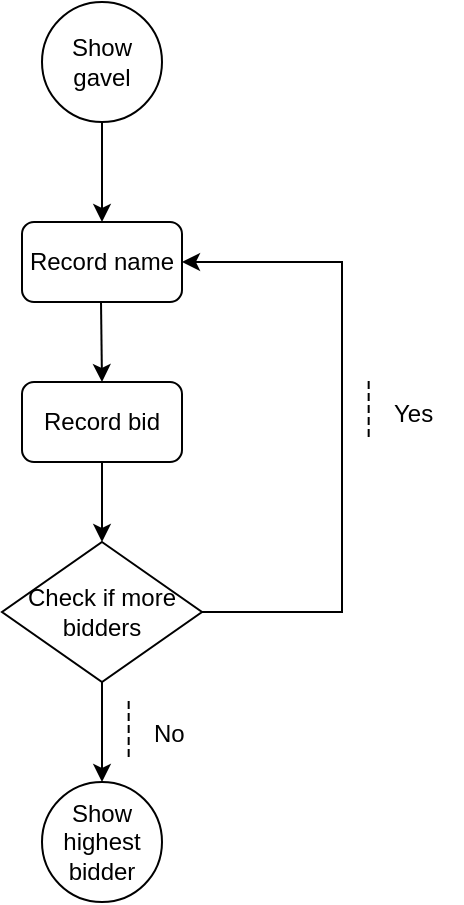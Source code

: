 <mxfile version="21.0.2" type="github"><diagram name="Page-1" id="qmtvYYcN2Ku4dIguFT70"><mxGraphModel dx="1434" dy="795" grid="1" gridSize="10" guides="1" tooltips="1" connect="1" arrows="1" fold="1" page="1" pageScale="1" pageWidth="850" pageHeight="1100" math="0" shadow="0"><root><mxCell id="0"/><mxCell id="1" parent="0"/><mxCell id="QlyDnD3zuDR9g7CNIjCK-1" value="Show gavel" style="ellipse;whiteSpace=wrap;html=1;aspect=fixed;" vertex="1" parent="1"><mxGeometry x="370" y="10" width="60" height="60" as="geometry"/></mxCell><mxCell id="QlyDnD3zuDR9g7CNIjCK-4" value="Record name" style="rounded=1;whiteSpace=wrap;html=1;" vertex="1" parent="1"><mxGeometry x="360" y="120" width="80" height="40" as="geometry"/></mxCell><mxCell id="QlyDnD3zuDR9g7CNIjCK-6" value="" style="endArrow=classic;html=1;rounded=0;exitX=0.5;exitY=1;exitDx=0;exitDy=0;entryX=0.5;entryY=0;entryDx=0;entryDy=0;" edge="1" parent="1" source="QlyDnD3zuDR9g7CNIjCK-1" target="QlyDnD3zuDR9g7CNIjCK-4"><mxGeometry width="50" height="50" relative="1" as="geometry"><mxPoint x="400" y="430" as="sourcePoint"/><mxPoint x="450" y="380" as="targetPoint"/></mxGeometry></mxCell><mxCell id="QlyDnD3zuDR9g7CNIjCK-8" value="Record bid" style="rounded=1;whiteSpace=wrap;html=1;" vertex="1" parent="1"><mxGeometry x="360" y="200" width="80" height="40" as="geometry"/></mxCell><mxCell id="QlyDnD3zuDR9g7CNIjCK-9" value="" style="endArrow=classic;html=1;rounded=0;exitX=0.5;exitY=1;exitDx=0;exitDy=0;" edge="1" parent="1"><mxGeometry width="50" height="50" relative="1" as="geometry"><mxPoint x="399.5" y="160" as="sourcePoint"/><mxPoint x="400" y="200" as="targetPoint"/></mxGeometry></mxCell><mxCell id="QlyDnD3zuDR9g7CNIjCK-12" value="Check if more bidders" style="rhombus;whiteSpace=wrap;html=1;" vertex="1" parent="1"><mxGeometry x="350" y="280" width="100" height="70" as="geometry"/></mxCell><mxCell id="QlyDnD3zuDR9g7CNIjCK-15" value="" style="endArrow=classic;html=1;rounded=0;exitX=0.5;exitY=1;exitDx=0;exitDy=0;entryX=0.5;entryY=0;entryDx=0;entryDy=0;" edge="1" parent="1" source="QlyDnD3zuDR9g7CNIjCK-8" target="QlyDnD3zuDR9g7CNIjCK-12"><mxGeometry width="50" height="50" relative="1" as="geometry"><mxPoint x="440" y="270" as="sourcePoint"/><mxPoint x="510.711" y="220" as="targetPoint"/></mxGeometry></mxCell><mxCell id="QlyDnD3zuDR9g7CNIjCK-16" value="" style="endArrow=classic;html=1;rounded=0;exitX=1;exitY=0.5;exitDx=0;exitDy=0;entryX=1;entryY=0.5;entryDx=0;entryDy=0;" edge="1" parent="1" source="QlyDnD3zuDR9g7CNIjCK-12" target="QlyDnD3zuDR9g7CNIjCK-4"><mxGeometry width="50" height="50" relative="1" as="geometry"><mxPoint x="450" y="320" as="sourcePoint"/><mxPoint x="520" y="140" as="targetPoint"/><Array as="points"><mxPoint x="520" y="315"/><mxPoint x="520" y="140"/></Array></mxGeometry></mxCell><mxCell id="QlyDnD3zuDR9g7CNIjCK-20" value="Yes" style="shape=partialRectangle;fillColor=none;align=left;verticalAlign=middle;strokeColor=none;spacingLeft=34;rotatable=0;points=[[0,0.5],[1,0.5]];portConstraint=eastwest;dropTarget=0;" vertex="1" parent="1"><mxGeometry x="510" y="200" width="70" height="30" as="geometry"/></mxCell><mxCell id="QlyDnD3zuDR9g7CNIjCK-21" value="" style="shape=partialRectangle;top=0;left=0;bottom=0;fillColor=none;stokeWidth=1;dashed=1;align=left;verticalAlign=middle;spacingLeft=4;spacingRight=4;overflow=hidden;rotatable=0;points=[];portConstraint=eastwest;part=1;" vertex="1" connectable="0" parent="QlyDnD3zuDR9g7CNIjCK-20"><mxGeometry width="23.333" height="30" as="geometry"/></mxCell><mxCell id="QlyDnD3zuDR9g7CNIjCK-24" value="Show highest bidder" style="ellipse;whiteSpace=wrap;html=1;aspect=fixed;" vertex="1" parent="1"><mxGeometry x="370" y="400" width="60" height="60" as="geometry"/></mxCell><mxCell id="QlyDnD3zuDR9g7CNIjCK-25" value="" style="endArrow=classic;html=1;rounded=0;exitX=0.5;exitY=1;exitDx=0;exitDy=0;entryX=0.5;entryY=0;entryDx=0;entryDy=0;" edge="1" parent="1" source="QlyDnD3zuDR9g7CNIjCK-12" target="QlyDnD3zuDR9g7CNIjCK-24"><mxGeometry width="50" height="50" relative="1" as="geometry"><mxPoint x="480" y="390" as="sourcePoint"/><mxPoint x="530" y="340" as="targetPoint"/></mxGeometry></mxCell><mxCell id="QlyDnD3zuDR9g7CNIjCK-26" value="No" style="shape=partialRectangle;fillColor=none;align=left;verticalAlign=middle;strokeColor=none;spacingLeft=34;rotatable=0;points=[[0,0.5],[1,0.5]];portConstraint=eastwest;dropTarget=0;" vertex="1" parent="1"><mxGeometry x="390" y="360" width="70" height="30" as="geometry"/></mxCell><mxCell id="QlyDnD3zuDR9g7CNIjCK-27" value="" style="shape=partialRectangle;top=0;left=0;bottom=0;fillColor=none;stokeWidth=1;dashed=1;align=left;verticalAlign=middle;spacingLeft=4;spacingRight=4;overflow=hidden;rotatable=0;points=[];portConstraint=eastwest;part=1;" vertex="1" connectable="0" parent="QlyDnD3zuDR9g7CNIjCK-26"><mxGeometry width="23.333" height="30" as="geometry"/></mxCell></root></mxGraphModel></diagram></mxfile>